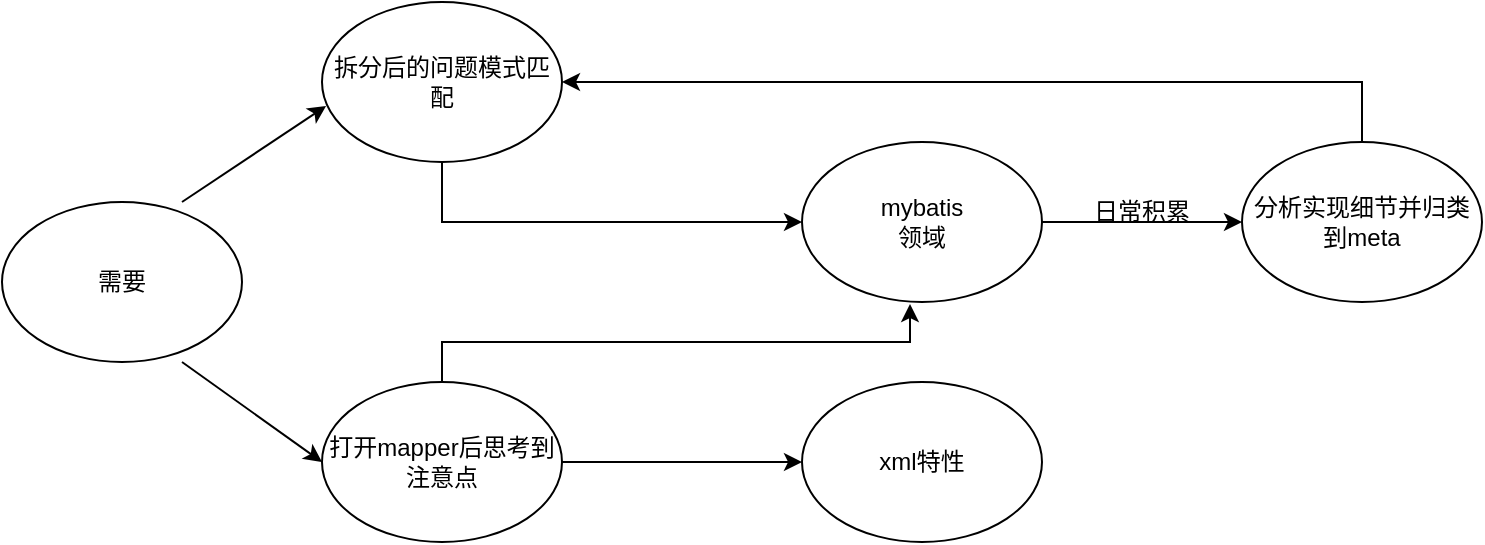 <mxfile version="15.7.3" type="github">
  <diagram id="b9WrctUHTacLMoWQj7Ja" name="Page-1">
    <mxGraphModel dx="2249" dy="800" grid="1" gridSize="10" guides="1" tooltips="1" connect="1" arrows="1" fold="1" page="1" pageScale="1" pageWidth="827" pageHeight="1169" math="0" shadow="0">
      <root>
        <mxCell id="0" />
        <mxCell id="1" parent="0" />
        <mxCell id="wM4qlZ9RKRB5zYmjTJwk-5" value="" style="edgeStyle=orthogonalEdgeStyle;rounded=0;orthogonalLoop=1;jettySize=auto;html=1;" edge="1" parent="1" source="wM4qlZ9RKRB5zYmjTJwk-1" target="wM4qlZ9RKRB5zYmjTJwk-4">
          <mxGeometry relative="1" as="geometry" />
        </mxCell>
        <mxCell id="wM4qlZ9RKRB5zYmjTJwk-1" value="mybatis&lt;br&gt;领域" style="ellipse;whiteSpace=wrap;html=1;" vertex="1" parent="1">
          <mxGeometry x="330" y="340" width="120" height="80" as="geometry" />
        </mxCell>
        <mxCell id="wM4qlZ9RKRB5zYmjTJwk-8" style="edgeStyle=orthogonalEdgeStyle;rounded=0;orthogonalLoop=1;jettySize=auto;html=1;exitX=0.5;exitY=1;exitDx=0;exitDy=0;entryX=0;entryY=0.5;entryDx=0;entryDy=0;" edge="1" parent="1" source="wM4qlZ9RKRB5zYmjTJwk-2" target="wM4qlZ9RKRB5zYmjTJwk-1">
          <mxGeometry relative="1" as="geometry" />
        </mxCell>
        <mxCell id="wM4qlZ9RKRB5zYmjTJwk-2" value="拆分后的问题模式匹配" style="ellipse;whiteSpace=wrap;html=1;" vertex="1" parent="1">
          <mxGeometry x="90" y="270" width="120" height="80" as="geometry" />
        </mxCell>
        <mxCell id="wM4qlZ9RKRB5zYmjTJwk-9" style="edgeStyle=orthogonalEdgeStyle;rounded=0;orthogonalLoop=1;jettySize=auto;html=1;exitX=0.5;exitY=0;exitDx=0;exitDy=0;entryX=0.45;entryY=1.013;entryDx=0;entryDy=0;entryPerimeter=0;" edge="1" parent="1" source="wM4qlZ9RKRB5zYmjTJwk-3" target="wM4qlZ9RKRB5zYmjTJwk-1">
          <mxGeometry relative="1" as="geometry" />
        </mxCell>
        <mxCell id="wM4qlZ9RKRB5zYmjTJwk-11" value="" style="edgeStyle=orthogonalEdgeStyle;rounded=0;orthogonalLoop=1;jettySize=auto;html=1;" edge="1" parent="1" source="wM4qlZ9RKRB5zYmjTJwk-3" target="wM4qlZ9RKRB5zYmjTJwk-10">
          <mxGeometry relative="1" as="geometry" />
        </mxCell>
        <mxCell id="wM4qlZ9RKRB5zYmjTJwk-3" value="打开mapper后思考到注意点" style="ellipse;whiteSpace=wrap;html=1;" vertex="1" parent="1">
          <mxGeometry x="90" y="460" width="120" height="80" as="geometry" />
        </mxCell>
        <mxCell id="wM4qlZ9RKRB5zYmjTJwk-7" style="edgeStyle=orthogonalEdgeStyle;rounded=0;orthogonalLoop=1;jettySize=auto;html=1;exitX=0.5;exitY=0;exitDx=0;exitDy=0;entryX=1;entryY=0.5;entryDx=0;entryDy=0;" edge="1" parent="1" source="wM4qlZ9RKRB5zYmjTJwk-4" target="wM4qlZ9RKRB5zYmjTJwk-2">
          <mxGeometry relative="1" as="geometry" />
        </mxCell>
        <mxCell id="wM4qlZ9RKRB5zYmjTJwk-4" value="分析实现细节并归类到meta" style="ellipse;whiteSpace=wrap;html=1;" vertex="1" parent="1">
          <mxGeometry x="550" y="340" width="120" height="80" as="geometry" />
        </mxCell>
        <mxCell id="wM4qlZ9RKRB5zYmjTJwk-10" value="xml特性" style="ellipse;whiteSpace=wrap;html=1;" vertex="1" parent="1">
          <mxGeometry x="330" y="460" width="120" height="80" as="geometry" />
        </mxCell>
        <mxCell id="wM4qlZ9RKRB5zYmjTJwk-12" value="日常积累" style="text;html=1;strokeColor=none;fillColor=none;align=center;verticalAlign=middle;whiteSpace=wrap;rounded=0;" vertex="1" parent="1">
          <mxGeometry x="470" y="360" width="60" height="30" as="geometry" />
        </mxCell>
        <mxCell id="wM4qlZ9RKRB5zYmjTJwk-13" value="需要" style="ellipse;whiteSpace=wrap;html=1;" vertex="1" parent="1">
          <mxGeometry x="-70" y="370" width="120" height="80" as="geometry" />
        </mxCell>
        <mxCell id="wM4qlZ9RKRB5zYmjTJwk-14" value="" style="endArrow=classic;html=1;rounded=0;entryX=0.017;entryY=0.65;entryDx=0;entryDy=0;entryPerimeter=0;" edge="1" parent="1" target="wM4qlZ9RKRB5zYmjTJwk-2">
          <mxGeometry width="50" height="50" relative="1" as="geometry">
            <mxPoint x="20" y="370" as="sourcePoint" />
            <mxPoint x="80" y="330" as="targetPoint" />
          </mxGeometry>
        </mxCell>
        <mxCell id="wM4qlZ9RKRB5zYmjTJwk-15" value="" style="endArrow=classic;html=1;rounded=0;entryX=0;entryY=0.5;entryDx=0;entryDy=0;exitX=0.75;exitY=1;exitDx=0;exitDy=0;exitPerimeter=0;" edge="1" parent="1" source="wM4qlZ9RKRB5zYmjTJwk-13" target="wM4qlZ9RKRB5zYmjTJwk-3">
          <mxGeometry width="50" height="50" relative="1" as="geometry">
            <mxPoint x="-10" y="480" as="sourcePoint" />
            <mxPoint x="40" y="430" as="targetPoint" />
          </mxGeometry>
        </mxCell>
      </root>
    </mxGraphModel>
  </diagram>
</mxfile>
